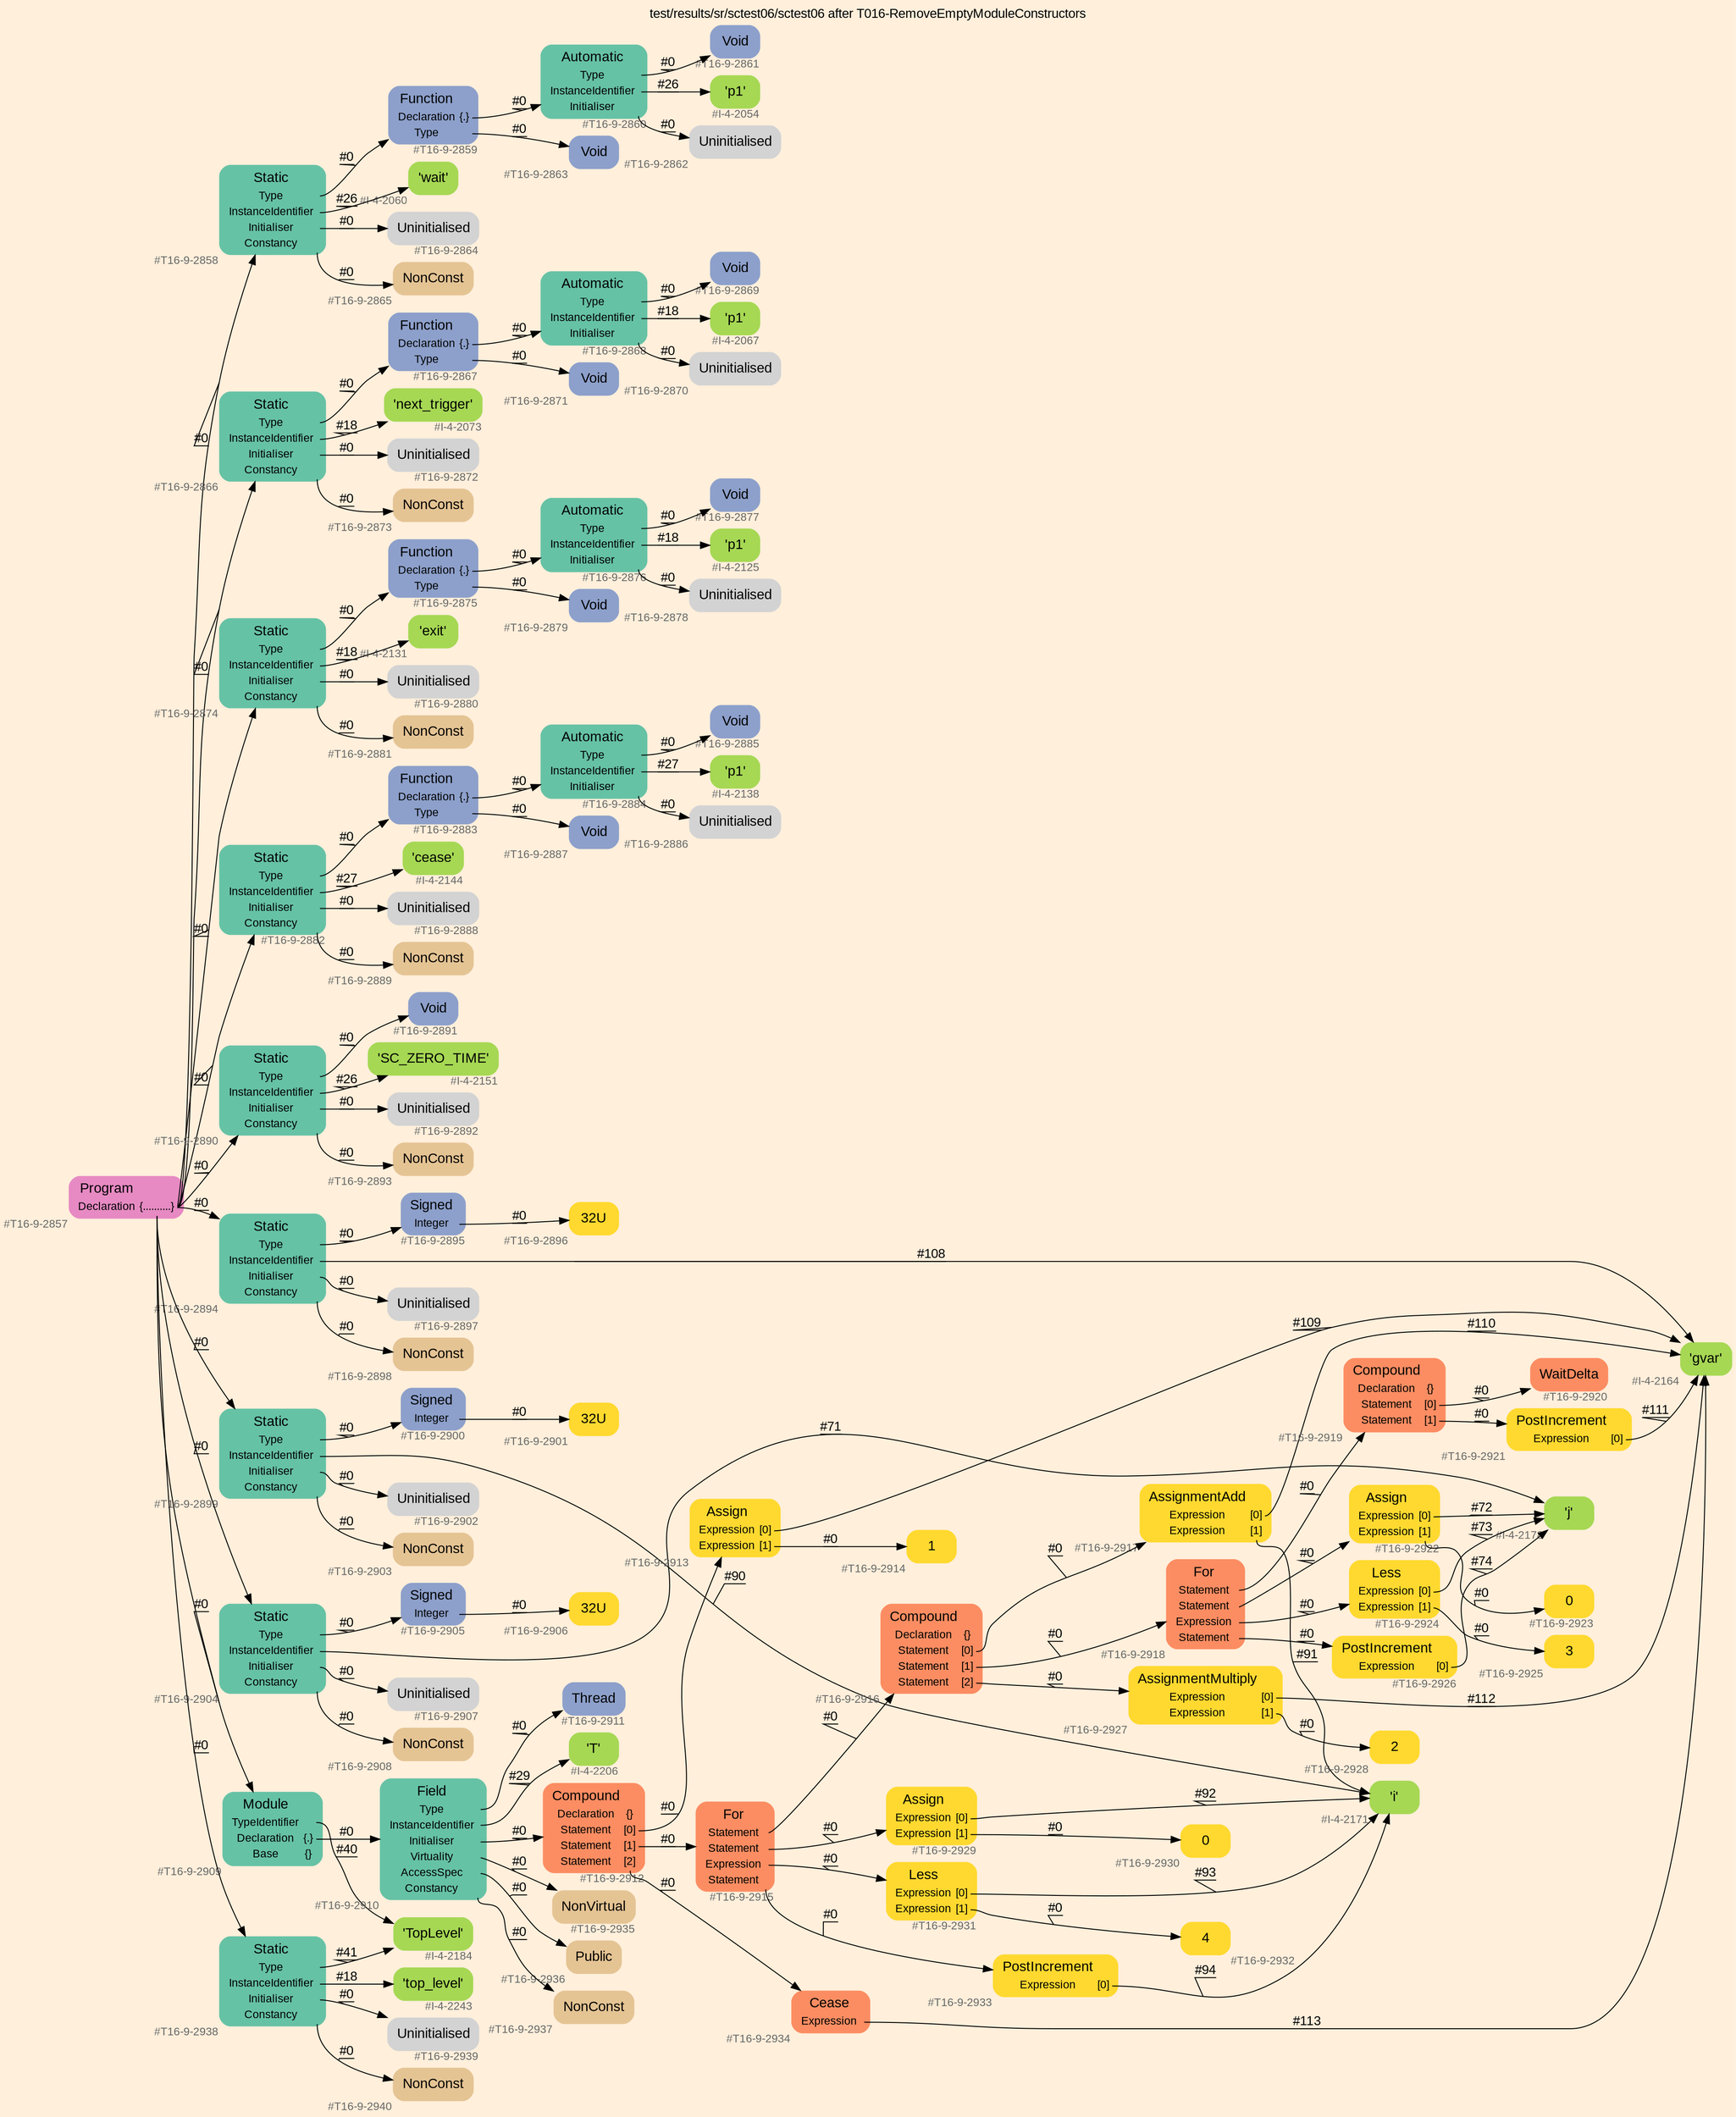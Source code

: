 digraph "test/results/sr/sctest06/sctest06 after T016-RemoveEmptyModuleConstructors" {
label = "test/results/sr/sctest06/sctest06 after T016-RemoveEmptyModuleConstructors"
labelloc = t
graph [
    rankdir = "LR"
    ranksep = 0.3
    bgcolor = antiquewhite1
    color = black
    fontcolor = black
    fontname = "Arial"
];
node [
    fontname = "Arial"
];
edge [
    fontname = "Arial"
];

// -------------------- node figure --------------------
// -------- block #T16-9-2857 ----------
"#T16-9-2857" [
    fillcolor = "/set28/4"
    xlabel = "#T16-9-2857"
    fontsize = "12"
    fontcolor = grey40
    shape = "plaintext"
    label = <<TABLE BORDER="0" CELLBORDER="0" CELLSPACING="0">
     <TR><TD><FONT COLOR="black" POINT-SIZE="15">Program</FONT></TD></TR>
     <TR><TD><FONT COLOR="black" POINT-SIZE="12">Declaration</FONT></TD><TD PORT="port0"><FONT COLOR="black" POINT-SIZE="12">{..........}</FONT></TD></TR>
    </TABLE>>
    style = "rounded,filled"
];

// -------- block #T16-9-2858 ----------
"#T16-9-2858" [
    fillcolor = "/set28/1"
    xlabel = "#T16-9-2858"
    fontsize = "12"
    fontcolor = grey40
    shape = "plaintext"
    label = <<TABLE BORDER="0" CELLBORDER="0" CELLSPACING="0">
     <TR><TD><FONT COLOR="black" POINT-SIZE="15">Static</FONT></TD></TR>
     <TR><TD><FONT COLOR="black" POINT-SIZE="12">Type</FONT></TD><TD PORT="port0"></TD></TR>
     <TR><TD><FONT COLOR="black" POINT-SIZE="12">InstanceIdentifier</FONT></TD><TD PORT="port1"></TD></TR>
     <TR><TD><FONT COLOR="black" POINT-SIZE="12">Initialiser</FONT></TD><TD PORT="port2"></TD></TR>
     <TR><TD><FONT COLOR="black" POINT-SIZE="12">Constancy</FONT></TD><TD PORT="port3"></TD></TR>
    </TABLE>>
    style = "rounded,filled"
];

// -------- block #T16-9-2859 ----------
"#T16-9-2859" [
    fillcolor = "/set28/3"
    xlabel = "#T16-9-2859"
    fontsize = "12"
    fontcolor = grey40
    shape = "plaintext"
    label = <<TABLE BORDER="0" CELLBORDER="0" CELLSPACING="0">
     <TR><TD><FONT COLOR="black" POINT-SIZE="15">Function</FONT></TD></TR>
     <TR><TD><FONT COLOR="black" POINT-SIZE="12">Declaration</FONT></TD><TD PORT="port0"><FONT COLOR="black" POINT-SIZE="12">{.}</FONT></TD></TR>
     <TR><TD><FONT COLOR="black" POINT-SIZE="12">Type</FONT></TD><TD PORT="port1"></TD></TR>
    </TABLE>>
    style = "rounded,filled"
];

// -------- block #T16-9-2860 ----------
"#T16-9-2860" [
    fillcolor = "/set28/1"
    xlabel = "#T16-9-2860"
    fontsize = "12"
    fontcolor = grey40
    shape = "plaintext"
    label = <<TABLE BORDER="0" CELLBORDER="0" CELLSPACING="0">
     <TR><TD><FONT COLOR="black" POINT-SIZE="15">Automatic</FONT></TD></TR>
     <TR><TD><FONT COLOR="black" POINT-SIZE="12">Type</FONT></TD><TD PORT="port0"></TD></TR>
     <TR><TD><FONT COLOR="black" POINT-SIZE="12">InstanceIdentifier</FONT></TD><TD PORT="port1"></TD></TR>
     <TR><TD><FONT COLOR="black" POINT-SIZE="12">Initialiser</FONT></TD><TD PORT="port2"></TD></TR>
    </TABLE>>
    style = "rounded,filled"
];

// -------- block #T16-9-2861 ----------
"#T16-9-2861" [
    fillcolor = "/set28/3"
    xlabel = "#T16-9-2861"
    fontsize = "12"
    fontcolor = grey40
    shape = "plaintext"
    label = <<TABLE BORDER="0" CELLBORDER="0" CELLSPACING="0">
     <TR><TD><FONT COLOR="black" POINT-SIZE="15">Void</FONT></TD></TR>
    </TABLE>>
    style = "rounded,filled"
];

// -------- block #I-4-2054 ----------
"#I-4-2054" [
    fillcolor = "/set28/5"
    xlabel = "#I-4-2054"
    fontsize = "12"
    fontcolor = grey40
    shape = "plaintext"
    label = <<TABLE BORDER="0" CELLBORDER="0" CELLSPACING="0">
     <TR><TD><FONT COLOR="black" POINT-SIZE="15">'p1'</FONT></TD></TR>
    </TABLE>>
    style = "rounded,filled"
];

// -------- block #T16-9-2862 ----------
"#T16-9-2862" [
    xlabel = "#T16-9-2862"
    fontsize = "12"
    fontcolor = grey40
    shape = "plaintext"
    label = <<TABLE BORDER="0" CELLBORDER="0" CELLSPACING="0">
     <TR><TD><FONT COLOR="black" POINT-SIZE="15">Uninitialised</FONT></TD></TR>
    </TABLE>>
    style = "rounded,filled"
];

// -------- block #T16-9-2863 ----------
"#T16-9-2863" [
    fillcolor = "/set28/3"
    xlabel = "#T16-9-2863"
    fontsize = "12"
    fontcolor = grey40
    shape = "plaintext"
    label = <<TABLE BORDER="0" CELLBORDER="0" CELLSPACING="0">
     <TR><TD><FONT COLOR="black" POINT-SIZE="15">Void</FONT></TD></TR>
    </TABLE>>
    style = "rounded,filled"
];

// -------- block #I-4-2060 ----------
"#I-4-2060" [
    fillcolor = "/set28/5"
    xlabel = "#I-4-2060"
    fontsize = "12"
    fontcolor = grey40
    shape = "plaintext"
    label = <<TABLE BORDER="0" CELLBORDER="0" CELLSPACING="0">
     <TR><TD><FONT COLOR="black" POINT-SIZE="15">'wait'</FONT></TD></TR>
    </TABLE>>
    style = "rounded,filled"
];

// -------- block #T16-9-2864 ----------
"#T16-9-2864" [
    xlabel = "#T16-9-2864"
    fontsize = "12"
    fontcolor = grey40
    shape = "plaintext"
    label = <<TABLE BORDER="0" CELLBORDER="0" CELLSPACING="0">
     <TR><TD><FONT COLOR="black" POINT-SIZE="15">Uninitialised</FONT></TD></TR>
    </TABLE>>
    style = "rounded,filled"
];

// -------- block #T16-9-2865 ----------
"#T16-9-2865" [
    fillcolor = "/set28/7"
    xlabel = "#T16-9-2865"
    fontsize = "12"
    fontcolor = grey40
    shape = "plaintext"
    label = <<TABLE BORDER="0" CELLBORDER="0" CELLSPACING="0">
     <TR><TD><FONT COLOR="black" POINT-SIZE="15">NonConst</FONT></TD></TR>
    </TABLE>>
    style = "rounded,filled"
];

// -------- block #T16-9-2866 ----------
"#T16-9-2866" [
    fillcolor = "/set28/1"
    xlabel = "#T16-9-2866"
    fontsize = "12"
    fontcolor = grey40
    shape = "plaintext"
    label = <<TABLE BORDER="0" CELLBORDER="0" CELLSPACING="0">
     <TR><TD><FONT COLOR="black" POINT-SIZE="15">Static</FONT></TD></TR>
     <TR><TD><FONT COLOR="black" POINT-SIZE="12">Type</FONT></TD><TD PORT="port0"></TD></TR>
     <TR><TD><FONT COLOR="black" POINT-SIZE="12">InstanceIdentifier</FONT></TD><TD PORT="port1"></TD></TR>
     <TR><TD><FONT COLOR="black" POINT-SIZE="12">Initialiser</FONT></TD><TD PORT="port2"></TD></TR>
     <TR><TD><FONT COLOR="black" POINT-SIZE="12">Constancy</FONT></TD><TD PORT="port3"></TD></TR>
    </TABLE>>
    style = "rounded,filled"
];

// -------- block #T16-9-2867 ----------
"#T16-9-2867" [
    fillcolor = "/set28/3"
    xlabel = "#T16-9-2867"
    fontsize = "12"
    fontcolor = grey40
    shape = "plaintext"
    label = <<TABLE BORDER="0" CELLBORDER="0" CELLSPACING="0">
     <TR><TD><FONT COLOR="black" POINT-SIZE="15">Function</FONT></TD></TR>
     <TR><TD><FONT COLOR="black" POINT-SIZE="12">Declaration</FONT></TD><TD PORT="port0"><FONT COLOR="black" POINT-SIZE="12">{.}</FONT></TD></TR>
     <TR><TD><FONT COLOR="black" POINT-SIZE="12">Type</FONT></TD><TD PORT="port1"></TD></TR>
    </TABLE>>
    style = "rounded,filled"
];

// -------- block #T16-9-2868 ----------
"#T16-9-2868" [
    fillcolor = "/set28/1"
    xlabel = "#T16-9-2868"
    fontsize = "12"
    fontcolor = grey40
    shape = "plaintext"
    label = <<TABLE BORDER="0" CELLBORDER="0" CELLSPACING="0">
     <TR><TD><FONT COLOR="black" POINT-SIZE="15">Automatic</FONT></TD></TR>
     <TR><TD><FONT COLOR="black" POINT-SIZE="12">Type</FONT></TD><TD PORT="port0"></TD></TR>
     <TR><TD><FONT COLOR="black" POINT-SIZE="12">InstanceIdentifier</FONT></TD><TD PORT="port1"></TD></TR>
     <TR><TD><FONT COLOR="black" POINT-SIZE="12">Initialiser</FONT></TD><TD PORT="port2"></TD></TR>
    </TABLE>>
    style = "rounded,filled"
];

// -------- block #T16-9-2869 ----------
"#T16-9-2869" [
    fillcolor = "/set28/3"
    xlabel = "#T16-9-2869"
    fontsize = "12"
    fontcolor = grey40
    shape = "plaintext"
    label = <<TABLE BORDER="0" CELLBORDER="0" CELLSPACING="0">
     <TR><TD><FONT COLOR="black" POINT-SIZE="15">Void</FONT></TD></TR>
    </TABLE>>
    style = "rounded,filled"
];

// -------- block #I-4-2067 ----------
"#I-4-2067" [
    fillcolor = "/set28/5"
    xlabel = "#I-4-2067"
    fontsize = "12"
    fontcolor = grey40
    shape = "plaintext"
    label = <<TABLE BORDER="0" CELLBORDER="0" CELLSPACING="0">
     <TR><TD><FONT COLOR="black" POINT-SIZE="15">'p1'</FONT></TD></TR>
    </TABLE>>
    style = "rounded,filled"
];

// -------- block #T16-9-2870 ----------
"#T16-9-2870" [
    xlabel = "#T16-9-2870"
    fontsize = "12"
    fontcolor = grey40
    shape = "plaintext"
    label = <<TABLE BORDER="0" CELLBORDER="0" CELLSPACING="0">
     <TR><TD><FONT COLOR="black" POINT-SIZE="15">Uninitialised</FONT></TD></TR>
    </TABLE>>
    style = "rounded,filled"
];

// -------- block #T16-9-2871 ----------
"#T16-9-2871" [
    fillcolor = "/set28/3"
    xlabel = "#T16-9-2871"
    fontsize = "12"
    fontcolor = grey40
    shape = "plaintext"
    label = <<TABLE BORDER="0" CELLBORDER="0" CELLSPACING="0">
     <TR><TD><FONT COLOR="black" POINT-SIZE="15">Void</FONT></TD></TR>
    </TABLE>>
    style = "rounded,filled"
];

// -------- block #I-4-2073 ----------
"#I-4-2073" [
    fillcolor = "/set28/5"
    xlabel = "#I-4-2073"
    fontsize = "12"
    fontcolor = grey40
    shape = "plaintext"
    label = <<TABLE BORDER="0" CELLBORDER="0" CELLSPACING="0">
     <TR><TD><FONT COLOR="black" POINT-SIZE="15">'next_trigger'</FONT></TD></TR>
    </TABLE>>
    style = "rounded,filled"
];

// -------- block #T16-9-2872 ----------
"#T16-9-2872" [
    xlabel = "#T16-9-2872"
    fontsize = "12"
    fontcolor = grey40
    shape = "plaintext"
    label = <<TABLE BORDER="0" CELLBORDER="0" CELLSPACING="0">
     <TR><TD><FONT COLOR="black" POINT-SIZE="15">Uninitialised</FONT></TD></TR>
    </TABLE>>
    style = "rounded,filled"
];

// -------- block #T16-9-2873 ----------
"#T16-9-2873" [
    fillcolor = "/set28/7"
    xlabel = "#T16-9-2873"
    fontsize = "12"
    fontcolor = grey40
    shape = "plaintext"
    label = <<TABLE BORDER="0" CELLBORDER="0" CELLSPACING="0">
     <TR><TD><FONT COLOR="black" POINT-SIZE="15">NonConst</FONT></TD></TR>
    </TABLE>>
    style = "rounded,filled"
];

// -------- block #T16-9-2874 ----------
"#T16-9-2874" [
    fillcolor = "/set28/1"
    xlabel = "#T16-9-2874"
    fontsize = "12"
    fontcolor = grey40
    shape = "plaintext"
    label = <<TABLE BORDER="0" CELLBORDER="0" CELLSPACING="0">
     <TR><TD><FONT COLOR="black" POINT-SIZE="15">Static</FONT></TD></TR>
     <TR><TD><FONT COLOR="black" POINT-SIZE="12">Type</FONT></TD><TD PORT="port0"></TD></TR>
     <TR><TD><FONT COLOR="black" POINT-SIZE="12">InstanceIdentifier</FONT></TD><TD PORT="port1"></TD></TR>
     <TR><TD><FONT COLOR="black" POINT-SIZE="12">Initialiser</FONT></TD><TD PORT="port2"></TD></TR>
     <TR><TD><FONT COLOR="black" POINT-SIZE="12">Constancy</FONT></TD><TD PORT="port3"></TD></TR>
    </TABLE>>
    style = "rounded,filled"
];

// -------- block #T16-9-2875 ----------
"#T16-9-2875" [
    fillcolor = "/set28/3"
    xlabel = "#T16-9-2875"
    fontsize = "12"
    fontcolor = grey40
    shape = "plaintext"
    label = <<TABLE BORDER="0" CELLBORDER="0" CELLSPACING="0">
     <TR><TD><FONT COLOR="black" POINT-SIZE="15">Function</FONT></TD></TR>
     <TR><TD><FONT COLOR="black" POINT-SIZE="12">Declaration</FONT></TD><TD PORT="port0"><FONT COLOR="black" POINT-SIZE="12">{.}</FONT></TD></TR>
     <TR><TD><FONT COLOR="black" POINT-SIZE="12">Type</FONT></TD><TD PORT="port1"></TD></TR>
    </TABLE>>
    style = "rounded,filled"
];

// -------- block #T16-9-2876 ----------
"#T16-9-2876" [
    fillcolor = "/set28/1"
    xlabel = "#T16-9-2876"
    fontsize = "12"
    fontcolor = grey40
    shape = "plaintext"
    label = <<TABLE BORDER="0" CELLBORDER="0" CELLSPACING="0">
     <TR><TD><FONT COLOR="black" POINT-SIZE="15">Automatic</FONT></TD></TR>
     <TR><TD><FONT COLOR="black" POINT-SIZE="12">Type</FONT></TD><TD PORT="port0"></TD></TR>
     <TR><TD><FONT COLOR="black" POINT-SIZE="12">InstanceIdentifier</FONT></TD><TD PORT="port1"></TD></TR>
     <TR><TD><FONT COLOR="black" POINT-SIZE="12">Initialiser</FONT></TD><TD PORT="port2"></TD></TR>
    </TABLE>>
    style = "rounded,filled"
];

// -------- block #T16-9-2877 ----------
"#T16-9-2877" [
    fillcolor = "/set28/3"
    xlabel = "#T16-9-2877"
    fontsize = "12"
    fontcolor = grey40
    shape = "plaintext"
    label = <<TABLE BORDER="0" CELLBORDER="0" CELLSPACING="0">
     <TR><TD><FONT COLOR="black" POINT-SIZE="15">Void</FONT></TD></TR>
    </TABLE>>
    style = "rounded,filled"
];

// -------- block #I-4-2125 ----------
"#I-4-2125" [
    fillcolor = "/set28/5"
    xlabel = "#I-4-2125"
    fontsize = "12"
    fontcolor = grey40
    shape = "plaintext"
    label = <<TABLE BORDER="0" CELLBORDER="0" CELLSPACING="0">
     <TR><TD><FONT COLOR="black" POINT-SIZE="15">'p1'</FONT></TD></TR>
    </TABLE>>
    style = "rounded,filled"
];

// -------- block #T16-9-2878 ----------
"#T16-9-2878" [
    xlabel = "#T16-9-2878"
    fontsize = "12"
    fontcolor = grey40
    shape = "plaintext"
    label = <<TABLE BORDER="0" CELLBORDER="0" CELLSPACING="0">
     <TR><TD><FONT COLOR="black" POINT-SIZE="15">Uninitialised</FONT></TD></TR>
    </TABLE>>
    style = "rounded,filled"
];

// -------- block #T16-9-2879 ----------
"#T16-9-2879" [
    fillcolor = "/set28/3"
    xlabel = "#T16-9-2879"
    fontsize = "12"
    fontcolor = grey40
    shape = "plaintext"
    label = <<TABLE BORDER="0" CELLBORDER="0" CELLSPACING="0">
     <TR><TD><FONT COLOR="black" POINT-SIZE="15">Void</FONT></TD></TR>
    </TABLE>>
    style = "rounded,filled"
];

// -------- block #I-4-2131 ----------
"#I-4-2131" [
    fillcolor = "/set28/5"
    xlabel = "#I-4-2131"
    fontsize = "12"
    fontcolor = grey40
    shape = "plaintext"
    label = <<TABLE BORDER="0" CELLBORDER="0" CELLSPACING="0">
     <TR><TD><FONT COLOR="black" POINT-SIZE="15">'exit'</FONT></TD></TR>
    </TABLE>>
    style = "rounded,filled"
];

// -------- block #T16-9-2880 ----------
"#T16-9-2880" [
    xlabel = "#T16-9-2880"
    fontsize = "12"
    fontcolor = grey40
    shape = "plaintext"
    label = <<TABLE BORDER="0" CELLBORDER="0" CELLSPACING="0">
     <TR><TD><FONT COLOR="black" POINT-SIZE="15">Uninitialised</FONT></TD></TR>
    </TABLE>>
    style = "rounded,filled"
];

// -------- block #T16-9-2881 ----------
"#T16-9-2881" [
    fillcolor = "/set28/7"
    xlabel = "#T16-9-2881"
    fontsize = "12"
    fontcolor = grey40
    shape = "plaintext"
    label = <<TABLE BORDER="0" CELLBORDER="0" CELLSPACING="0">
     <TR><TD><FONT COLOR="black" POINT-SIZE="15">NonConst</FONT></TD></TR>
    </TABLE>>
    style = "rounded,filled"
];

// -------- block #T16-9-2882 ----------
"#T16-9-2882" [
    fillcolor = "/set28/1"
    xlabel = "#T16-9-2882"
    fontsize = "12"
    fontcolor = grey40
    shape = "plaintext"
    label = <<TABLE BORDER="0" CELLBORDER="0" CELLSPACING="0">
     <TR><TD><FONT COLOR="black" POINT-SIZE="15">Static</FONT></TD></TR>
     <TR><TD><FONT COLOR="black" POINT-SIZE="12">Type</FONT></TD><TD PORT="port0"></TD></TR>
     <TR><TD><FONT COLOR="black" POINT-SIZE="12">InstanceIdentifier</FONT></TD><TD PORT="port1"></TD></TR>
     <TR><TD><FONT COLOR="black" POINT-SIZE="12">Initialiser</FONT></TD><TD PORT="port2"></TD></TR>
     <TR><TD><FONT COLOR="black" POINT-SIZE="12">Constancy</FONT></TD><TD PORT="port3"></TD></TR>
    </TABLE>>
    style = "rounded,filled"
];

// -------- block #T16-9-2883 ----------
"#T16-9-2883" [
    fillcolor = "/set28/3"
    xlabel = "#T16-9-2883"
    fontsize = "12"
    fontcolor = grey40
    shape = "plaintext"
    label = <<TABLE BORDER="0" CELLBORDER="0" CELLSPACING="0">
     <TR><TD><FONT COLOR="black" POINT-SIZE="15">Function</FONT></TD></TR>
     <TR><TD><FONT COLOR="black" POINT-SIZE="12">Declaration</FONT></TD><TD PORT="port0"><FONT COLOR="black" POINT-SIZE="12">{.}</FONT></TD></TR>
     <TR><TD><FONT COLOR="black" POINT-SIZE="12">Type</FONT></TD><TD PORT="port1"></TD></TR>
    </TABLE>>
    style = "rounded,filled"
];

// -------- block #T16-9-2884 ----------
"#T16-9-2884" [
    fillcolor = "/set28/1"
    xlabel = "#T16-9-2884"
    fontsize = "12"
    fontcolor = grey40
    shape = "plaintext"
    label = <<TABLE BORDER="0" CELLBORDER="0" CELLSPACING="0">
     <TR><TD><FONT COLOR="black" POINT-SIZE="15">Automatic</FONT></TD></TR>
     <TR><TD><FONT COLOR="black" POINT-SIZE="12">Type</FONT></TD><TD PORT="port0"></TD></TR>
     <TR><TD><FONT COLOR="black" POINT-SIZE="12">InstanceIdentifier</FONT></TD><TD PORT="port1"></TD></TR>
     <TR><TD><FONT COLOR="black" POINT-SIZE="12">Initialiser</FONT></TD><TD PORT="port2"></TD></TR>
    </TABLE>>
    style = "rounded,filled"
];

// -------- block #T16-9-2885 ----------
"#T16-9-2885" [
    fillcolor = "/set28/3"
    xlabel = "#T16-9-2885"
    fontsize = "12"
    fontcolor = grey40
    shape = "plaintext"
    label = <<TABLE BORDER="0" CELLBORDER="0" CELLSPACING="0">
     <TR><TD><FONT COLOR="black" POINT-SIZE="15">Void</FONT></TD></TR>
    </TABLE>>
    style = "rounded,filled"
];

// -------- block #I-4-2138 ----------
"#I-4-2138" [
    fillcolor = "/set28/5"
    xlabel = "#I-4-2138"
    fontsize = "12"
    fontcolor = grey40
    shape = "plaintext"
    label = <<TABLE BORDER="0" CELLBORDER="0" CELLSPACING="0">
     <TR><TD><FONT COLOR="black" POINT-SIZE="15">'p1'</FONT></TD></TR>
    </TABLE>>
    style = "rounded,filled"
];

// -------- block #T16-9-2886 ----------
"#T16-9-2886" [
    xlabel = "#T16-9-2886"
    fontsize = "12"
    fontcolor = grey40
    shape = "plaintext"
    label = <<TABLE BORDER="0" CELLBORDER="0" CELLSPACING="0">
     <TR><TD><FONT COLOR="black" POINT-SIZE="15">Uninitialised</FONT></TD></TR>
    </TABLE>>
    style = "rounded,filled"
];

// -------- block #T16-9-2887 ----------
"#T16-9-2887" [
    fillcolor = "/set28/3"
    xlabel = "#T16-9-2887"
    fontsize = "12"
    fontcolor = grey40
    shape = "plaintext"
    label = <<TABLE BORDER="0" CELLBORDER="0" CELLSPACING="0">
     <TR><TD><FONT COLOR="black" POINT-SIZE="15">Void</FONT></TD></TR>
    </TABLE>>
    style = "rounded,filled"
];

// -------- block #I-4-2144 ----------
"#I-4-2144" [
    fillcolor = "/set28/5"
    xlabel = "#I-4-2144"
    fontsize = "12"
    fontcolor = grey40
    shape = "plaintext"
    label = <<TABLE BORDER="0" CELLBORDER="0" CELLSPACING="0">
     <TR><TD><FONT COLOR="black" POINT-SIZE="15">'cease'</FONT></TD></TR>
    </TABLE>>
    style = "rounded,filled"
];

// -------- block #T16-9-2888 ----------
"#T16-9-2888" [
    xlabel = "#T16-9-2888"
    fontsize = "12"
    fontcolor = grey40
    shape = "plaintext"
    label = <<TABLE BORDER="0" CELLBORDER="0" CELLSPACING="0">
     <TR><TD><FONT COLOR="black" POINT-SIZE="15">Uninitialised</FONT></TD></TR>
    </TABLE>>
    style = "rounded,filled"
];

// -------- block #T16-9-2889 ----------
"#T16-9-2889" [
    fillcolor = "/set28/7"
    xlabel = "#T16-9-2889"
    fontsize = "12"
    fontcolor = grey40
    shape = "plaintext"
    label = <<TABLE BORDER="0" CELLBORDER="0" CELLSPACING="0">
     <TR><TD><FONT COLOR="black" POINT-SIZE="15">NonConst</FONT></TD></TR>
    </TABLE>>
    style = "rounded,filled"
];

// -------- block #T16-9-2890 ----------
"#T16-9-2890" [
    fillcolor = "/set28/1"
    xlabel = "#T16-9-2890"
    fontsize = "12"
    fontcolor = grey40
    shape = "plaintext"
    label = <<TABLE BORDER="0" CELLBORDER="0" CELLSPACING="0">
     <TR><TD><FONT COLOR="black" POINT-SIZE="15">Static</FONT></TD></TR>
     <TR><TD><FONT COLOR="black" POINT-SIZE="12">Type</FONT></TD><TD PORT="port0"></TD></TR>
     <TR><TD><FONT COLOR="black" POINT-SIZE="12">InstanceIdentifier</FONT></TD><TD PORT="port1"></TD></TR>
     <TR><TD><FONT COLOR="black" POINT-SIZE="12">Initialiser</FONT></TD><TD PORT="port2"></TD></TR>
     <TR><TD><FONT COLOR="black" POINT-SIZE="12">Constancy</FONT></TD><TD PORT="port3"></TD></TR>
    </TABLE>>
    style = "rounded,filled"
];

// -------- block #T16-9-2891 ----------
"#T16-9-2891" [
    fillcolor = "/set28/3"
    xlabel = "#T16-9-2891"
    fontsize = "12"
    fontcolor = grey40
    shape = "plaintext"
    label = <<TABLE BORDER="0" CELLBORDER="0" CELLSPACING="0">
     <TR><TD><FONT COLOR="black" POINT-SIZE="15">Void</FONT></TD></TR>
    </TABLE>>
    style = "rounded,filled"
];

// -------- block #I-4-2151 ----------
"#I-4-2151" [
    fillcolor = "/set28/5"
    xlabel = "#I-4-2151"
    fontsize = "12"
    fontcolor = grey40
    shape = "plaintext"
    label = <<TABLE BORDER="0" CELLBORDER="0" CELLSPACING="0">
     <TR><TD><FONT COLOR="black" POINT-SIZE="15">'SC_ZERO_TIME'</FONT></TD></TR>
    </TABLE>>
    style = "rounded,filled"
];

// -------- block #T16-9-2892 ----------
"#T16-9-2892" [
    xlabel = "#T16-9-2892"
    fontsize = "12"
    fontcolor = grey40
    shape = "plaintext"
    label = <<TABLE BORDER="0" CELLBORDER="0" CELLSPACING="0">
     <TR><TD><FONT COLOR="black" POINT-SIZE="15">Uninitialised</FONT></TD></TR>
    </TABLE>>
    style = "rounded,filled"
];

// -------- block #T16-9-2893 ----------
"#T16-9-2893" [
    fillcolor = "/set28/7"
    xlabel = "#T16-9-2893"
    fontsize = "12"
    fontcolor = grey40
    shape = "plaintext"
    label = <<TABLE BORDER="0" CELLBORDER="0" CELLSPACING="0">
     <TR><TD><FONT COLOR="black" POINT-SIZE="15">NonConst</FONT></TD></TR>
    </TABLE>>
    style = "rounded,filled"
];

// -------- block #T16-9-2894 ----------
"#T16-9-2894" [
    fillcolor = "/set28/1"
    xlabel = "#T16-9-2894"
    fontsize = "12"
    fontcolor = grey40
    shape = "plaintext"
    label = <<TABLE BORDER="0" CELLBORDER="0" CELLSPACING="0">
     <TR><TD><FONT COLOR="black" POINT-SIZE="15">Static</FONT></TD></TR>
     <TR><TD><FONT COLOR="black" POINT-SIZE="12">Type</FONT></TD><TD PORT="port0"></TD></TR>
     <TR><TD><FONT COLOR="black" POINT-SIZE="12">InstanceIdentifier</FONT></TD><TD PORT="port1"></TD></TR>
     <TR><TD><FONT COLOR="black" POINT-SIZE="12">Initialiser</FONT></TD><TD PORT="port2"></TD></TR>
     <TR><TD><FONT COLOR="black" POINT-SIZE="12">Constancy</FONT></TD><TD PORT="port3"></TD></TR>
    </TABLE>>
    style = "rounded,filled"
];

// -------- block #T16-9-2895 ----------
"#T16-9-2895" [
    fillcolor = "/set28/3"
    xlabel = "#T16-9-2895"
    fontsize = "12"
    fontcolor = grey40
    shape = "plaintext"
    label = <<TABLE BORDER="0" CELLBORDER="0" CELLSPACING="0">
     <TR><TD><FONT COLOR="black" POINT-SIZE="15">Signed</FONT></TD></TR>
     <TR><TD><FONT COLOR="black" POINT-SIZE="12">Integer</FONT></TD><TD PORT="port0"></TD></TR>
    </TABLE>>
    style = "rounded,filled"
];

// -------- block #T16-9-2896 ----------
"#T16-9-2896" [
    fillcolor = "/set28/6"
    xlabel = "#T16-9-2896"
    fontsize = "12"
    fontcolor = grey40
    shape = "plaintext"
    label = <<TABLE BORDER="0" CELLBORDER="0" CELLSPACING="0">
     <TR><TD><FONT COLOR="black" POINT-SIZE="15">32U</FONT></TD></TR>
    </TABLE>>
    style = "rounded,filled"
];

// -------- block #I-4-2164 ----------
"#I-4-2164" [
    fillcolor = "/set28/5"
    xlabel = "#I-4-2164"
    fontsize = "12"
    fontcolor = grey40
    shape = "plaintext"
    label = <<TABLE BORDER="0" CELLBORDER="0" CELLSPACING="0">
     <TR><TD><FONT COLOR="black" POINT-SIZE="15">'gvar'</FONT></TD></TR>
    </TABLE>>
    style = "rounded,filled"
];

// -------- block #T16-9-2897 ----------
"#T16-9-2897" [
    xlabel = "#T16-9-2897"
    fontsize = "12"
    fontcolor = grey40
    shape = "plaintext"
    label = <<TABLE BORDER="0" CELLBORDER="0" CELLSPACING="0">
     <TR><TD><FONT COLOR="black" POINT-SIZE="15">Uninitialised</FONT></TD></TR>
    </TABLE>>
    style = "rounded,filled"
];

// -------- block #T16-9-2898 ----------
"#T16-9-2898" [
    fillcolor = "/set28/7"
    xlabel = "#T16-9-2898"
    fontsize = "12"
    fontcolor = grey40
    shape = "plaintext"
    label = <<TABLE BORDER="0" CELLBORDER="0" CELLSPACING="0">
     <TR><TD><FONT COLOR="black" POINT-SIZE="15">NonConst</FONT></TD></TR>
    </TABLE>>
    style = "rounded,filled"
];

// -------- block #T16-9-2899 ----------
"#T16-9-2899" [
    fillcolor = "/set28/1"
    xlabel = "#T16-9-2899"
    fontsize = "12"
    fontcolor = grey40
    shape = "plaintext"
    label = <<TABLE BORDER="0" CELLBORDER="0" CELLSPACING="0">
     <TR><TD><FONT COLOR="black" POINT-SIZE="15">Static</FONT></TD></TR>
     <TR><TD><FONT COLOR="black" POINT-SIZE="12">Type</FONT></TD><TD PORT="port0"></TD></TR>
     <TR><TD><FONT COLOR="black" POINT-SIZE="12">InstanceIdentifier</FONT></TD><TD PORT="port1"></TD></TR>
     <TR><TD><FONT COLOR="black" POINT-SIZE="12">Initialiser</FONT></TD><TD PORT="port2"></TD></TR>
     <TR><TD><FONT COLOR="black" POINT-SIZE="12">Constancy</FONT></TD><TD PORT="port3"></TD></TR>
    </TABLE>>
    style = "rounded,filled"
];

// -------- block #T16-9-2900 ----------
"#T16-9-2900" [
    fillcolor = "/set28/3"
    xlabel = "#T16-9-2900"
    fontsize = "12"
    fontcolor = grey40
    shape = "plaintext"
    label = <<TABLE BORDER="0" CELLBORDER="0" CELLSPACING="0">
     <TR><TD><FONT COLOR="black" POINT-SIZE="15">Signed</FONT></TD></TR>
     <TR><TD><FONT COLOR="black" POINT-SIZE="12">Integer</FONT></TD><TD PORT="port0"></TD></TR>
    </TABLE>>
    style = "rounded,filled"
];

// -------- block #T16-9-2901 ----------
"#T16-9-2901" [
    fillcolor = "/set28/6"
    xlabel = "#T16-9-2901"
    fontsize = "12"
    fontcolor = grey40
    shape = "plaintext"
    label = <<TABLE BORDER="0" CELLBORDER="0" CELLSPACING="0">
     <TR><TD><FONT COLOR="black" POINT-SIZE="15">32U</FONT></TD></TR>
    </TABLE>>
    style = "rounded,filled"
];

// -------- block #I-4-2171 ----------
"#I-4-2171" [
    fillcolor = "/set28/5"
    xlabel = "#I-4-2171"
    fontsize = "12"
    fontcolor = grey40
    shape = "plaintext"
    label = <<TABLE BORDER="0" CELLBORDER="0" CELLSPACING="0">
     <TR><TD><FONT COLOR="black" POINT-SIZE="15">'i'</FONT></TD></TR>
    </TABLE>>
    style = "rounded,filled"
];

// -------- block #T16-9-2902 ----------
"#T16-9-2902" [
    xlabel = "#T16-9-2902"
    fontsize = "12"
    fontcolor = grey40
    shape = "plaintext"
    label = <<TABLE BORDER="0" CELLBORDER="0" CELLSPACING="0">
     <TR><TD><FONT COLOR="black" POINT-SIZE="15">Uninitialised</FONT></TD></TR>
    </TABLE>>
    style = "rounded,filled"
];

// -------- block #T16-9-2903 ----------
"#T16-9-2903" [
    fillcolor = "/set28/7"
    xlabel = "#T16-9-2903"
    fontsize = "12"
    fontcolor = grey40
    shape = "plaintext"
    label = <<TABLE BORDER="0" CELLBORDER="0" CELLSPACING="0">
     <TR><TD><FONT COLOR="black" POINT-SIZE="15">NonConst</FONT></TD></TR>
    </TABLE>>
    style = "rounded,filled"
];

// -------- block #T16-9-2904 ----------
"#T16-9-2904" [
    fillcolor = "/set28/1"
    xlabel = "#T16-9-2904"
    fontsize = "12"
    fontcolor = grey40
    shape = "plaintext"
    label = <<TABLE BORDER="0" CELLBORDER="0" CELLSPACING="0">
     <TR><TD><FONT COLOR="black" POINT-SIZE="15">Static</FONT></TD></TR>
     <TR><TD><FONT COLOR="black" POINT-SIZE="12">Type</FONT></TD><TD PORT="port0"></TD></TR>
     <TR><TD><FONT COLOR="black" POINT-SIZE="12">InstanceIdentifier</FONT></TD><TD PORT="port1"></TD></TR>
     <TR><TD><FONT COLOR="black" POINT-SIZE="12">Initialiser</FONT></TD><TD PORT="port2"></TD></TR>
     <TR><TD><FONT COLOR="black" POINT-SIZE="12">Constancy</FONT></TD><TD PORT="port3"></TD></TR>
    </TABLE>>
    style = "rounded,filled"
];

// -------- block #T16-9-2905 ----------
"#T16-9-2905" [
    fillcolor = "/set28/3"
    xlabel = "#T16-9-2905"
    fontsize = "12"
    fontcolor = grey40
    shape = "plaintext"
    label = <<TABLE BORDER="0" CELLBORDER="0" CELLSPACING="0">
     <TR><TD><FONT COLOR="black" POINT-SIZE="15">Signed</FONT></TD></TR>
     <TR><TD><FONT COLOR="black" POINT-SIZE="12">Integer</FONT></TD><TD PORT="port0"></TD></TR>
    </TABLE>>
    style = "rounded,filled"
];

// -------- block #T16-9-2906 ----------
"#T16-9-2906" [
    fillcolor = "/set28/6"
    xlabel = "#T16-9-2906"
    fontsize = "12"
    fontcolor = grey40
    shape = "plaintext"
    label = <<TABLE BORDER="0" CELLBORDER="0" CELLSPACING="0">
     <TR><TD><FONT COLOR="black" POINT-SIZE="15">32U</FONT></TD></TR>
    </TABLE>>
    style = "rounded,filled"
];

// -------- block #I-4-2178 ----------
"#I-4-2178" [
    fillcolor = "/set28/5"
    xlabel = "#I-4-2178"
    fontsize = "12"
    fontcolor = grey40
    shape = "plaintext"
    label = <<TABLE BORDER="0" CELLBORDER="0" CELLSPACING="0">
     <TR><TD><FONT COLOR="black" POINT-SIZE="15">'j'</FONT></TD></TR>
    </TABLE>>
    style = "rounded,filled"
];

// -------- block #T16-9-2907 ----------
"#T16-9-2907" [
    xlabel = "#T16-9-2907"
    fontsize = "12"
    fontcolor = grey40
    shape = "plaintext"
    label = <<TABLE BORDER="0" CELLBORDER="0" CELLSPACING="0">
     <TR><TD><FONT COLOR="black" POINT-SIZE="15">Uninitialised</FONT></TD></TR>
    </TABLE>>
    style = "rounded,filled"
];

// -------- block #T16-9-2908 ----------
"#T16-9-2908" [
    fillcolor = "/set28/7"
    xlabel = "#T16-9-2908"
    fontsize = "12"
    fontcolor = grey40
    shape = "plaintext"
    label = <<TABLE BORDER="0" CELLBORDER="0" CELLSPACING="0">
     <TR><TD><FONT COLOR="black" POINT-SIZE="15">NonConst</FONT></TD></TR>
    </TABLE>>
    style = "rounded,filled"
];

// -------- block #T16-9-2909 ----------
"#T16-9-2909" [
    fillcolor = "/set28/1"
    xlabel = "#T16-9-2909"
    fontsize = "12"
    fontcolor = grey40
    shape = "plaintext"
    label = <<TABLE BORDER="0" CELLBORDER="0" CELLSPACING="0">
     <TR><TD><FONT COLOR="black" POINT-SIZE="15">Module</FONT></TD></TR>
     <TR><TD><FONT COLOR="black" POINT-SIZE="12">TypeIdentifier</FONT></TD><TD PORT="port0"></TD></TR>
     <TR><TD><FONT COLOR="black" POINT-SIZE="12">Declaration</FONT></TD><TD PORT="port1"><FONT COLOR="black" POINT-SIZE="12">{.}</FONT></TD></TR>
     <TR><TD><FONT COLOR="black" POINT-SIZE="12">Base</FONT></TD><TD PORT="port2"><FONT COLOR="black" POINT-SIZE="12">{}</FONT></TD></TR>
    </TABLE>>
    style = "rounded,filled"
];

// -------- block #I-4-2184 ----------
"#I-4-2184" [
    fillcolor = "/set28/5"
    xlabel = "#I-4-2184"
    fontsize = "12"
    fontcolor = grey40
    shape = "plaintext"
    label = <<TABLE BORDER="0" CELLBORDER="0" CELLSPACING="0">
     <TR><TD><FONT COLOR="black" POINT-SIZE="15">'TopLevel'</FONT></TD></TR>
    </TABLE>>
    style = "rounded,filled"
];

// -------- block #T16-9-2910 ----------
"#T16-9-2910" [
    fillcolor = "/set28/1"
    xlabel = "#T16-9-2910"
    fontsize = "12"
    fontcolor = grey40
    shape = "plaintext"
    label = <<TABLE BORDER="0" CELLBORDER="0" CELLSPACING="0">
     <TR><TD><FONT COLOR="black" POINT-SIZE="15">Field</FONT></TD></TR>
     <TR><TD><FONT COLOR="black" POINT-SIZE="12">Type</FONT></TD><TD PORT="port0"></TD></TR>
     <TR><TD><FONT COLOR="black" POINT-SIZE="12">InstanceIdentifier</FONT></TD><TD PORT="port1"></TD></TR>
     <TR><TD><FONT COLOR="black" POINT-SIZE="12">Initialiser</FONT></TD><TD PORT="port2"></TD></TR>
     <TR><TD><FONT COLOR="black" POINT-SIZE="12">Virtuality</FONT></TD><TD PORT="port3"></TD></TR>
     <TR><TD><FONT COLOR="black" POINT-SIZE="12">AccessSpec</FONT></TD><TD PORT="port4"></TD></TR>
     <TR><TD><FONT COLOR="black" POINT-SIZE="12">Constancy</FONT></TD><TD PORT="port5"></TD></TR>
    </TABLE>>
    style = "rounded,filled"
];

// -------- block #T16-9-2911 ----------
"#T16-9-2911" [
    fillcolor = "/set28/3"
    xlabel = "#T16-9-2911"
    fontsize = "12"
    fontcolor = grey40
    shape = "plaintext"
    label = <<TABLE BORDER="0" CELLBORDER="0" CELLSPACING="0">
     <TR><TD><FONT COLOR="black" POINT-SIZE="15">Thread</FONT></TD></TR>
    </TABLE>>
    style = "rounded,filled"
];

// -------- block #I-4-2206 ----------
"#I-4-2206" [
    fillcolor = "/set28/5"
    xlabel = "#I-4-2206"
    fontsize = "12"
    fontcolor = grey40
    shape = "plaintext"
    label = <<TABLE BORDER="0" CELLBORDER="0" CELLSPACING="0">
     <TR><TD><FONT COLOR="black" POINT-SIZE="15">'T'</FONT></TD></TR>
    </TABLE>>
    style = "rounded,filled"
];

// -------- block #T16-9-2912 ----------
"#T16-9-2912" [
    fillcolor = "/set28/2"
    xlabel = "#T16-9-2912"
    fontsize = "12"
    fontcolor = grey40
    shape = "plaintext"
    label = <<TABLE BORDER="0" CELLBORDER="0" CELLSPACING="0">
     <TR><TD><FONT COLOR="black" POINT-SIZE="15">Compound</FONT></TD></TR>
     <TR><TD><FONT COLOR="black" POINT-SIZE="12">Declaration</FONT></TD><TD PORT="port0"><FONT COLOR="black" POINT-SIZE="12">{}</FONT></TD></TR>
     <TR><TD><FONT COLOR="black" POINT-SIZE="12">Statement</FONT></TD><TD PORT="port1"><FONT COLOR="black" POINT-SIZE="12">[0]</FONT></TD></TR>
     <TR><TD><FONT COLOR="black" POINT-SIZE="12">Statement</FONT></TD><TD PORT="port2"><FONT COLOR="black" POINT-SIZE="12">[1]</FONT></TD></TR>
     <TR><TD><FONT COLOR="black" POINT-SIZE="12">Statement</FONT></TD><TD PORT="port3"><FONT COLOR="black" POINT-SIZE="12">[2]</FONT></TD></TR>
    </TABLE>>
    style = "rounded,filled"
];

// -------- block #T16-9-2913 ----------
"#T16-9-2913" [
    fillcolor = "/set28/6"
    xlabel = "#T16-9-2913"
    fontsize = "12"
    fontcolor = grey40
    shape = "plaintext"
    label = <<TABLE BORDER="0" CELLBORDER="0" CELLSPACING="0">
     <TR><TD><FONT COLOR="black" POINT-SIZE="15">Assign</FONT></TD></TR>
     <TR><TD><FONT COLOR="black" POINT-SIZE="12">Expression</FONT></TD><TD PORT="port0"><FONT COLOR="black" POINT-SIZE="12">[0]</FONT></TD></TR>
     <TR><TD><FONT COLOR="black" POINT-SIZE="12">Expression</FONT></TD><TD PORT="port1"><FONT COLOR="black" POINT-SIZE="12">[1]</FONT></TD></TR>
    </TABLE>>
    style = "rounded,filled"
];

// -------- block #T16-9-2914 ----------
"#T16-9-2914" [
    fillcolor = "/set28/6"
    xlabel = "#T16-9-2914"
    fontsize = "12"
    fontcolor = grey40
    shape = "plaintext"
    label = <<TABLE BORDER="0" CELLBORDER="0" CELLSPACING="0">
     <TR><TD><FONT COLOR="black" POINT-SIZE="15">1</FONT></TD></TR>
    </TABLE>>
    style = "rounded,filled"
];

// -------- block #T16-9-2915 ----------
"#T16-9-2915" [
    fillcolor = "/set28/2"
    xlabel = "#T16-9-2915"
    fontsize = "12"
    fontcolor = grey40
    shape = "plaintext"
    label = <<TABLE BORDER="0" CELLBORDER="0" CELLSPACING="0">
     <TR><TD><FONT COLOR="black" POINT-SIZE="15">For</FONT></TD></TR>
     <TR><TD><FONT COLOR="black" POINT-SIZE="12">Statement</FONT></TD><TD PORT="port0"></TD></TR>
     <TR><TD><FONT COLOR="black" POINT-SIZE="12">Statement</FONT></TD><TD PORT="port1"></TD></TR>
     <TR><TD><FONT COLOR="black" POINT-SIZE="12">Expression</FONT></TD><TD PORT="port2"></TD></TR>
     <TR><TD><FONT COLOR="black" POINT-SIZE="12">Statement</FONT></TD><TD PORT="port3"></TD></TR>
    </TABLE>>
    style = "rounded,filled"
];

// -------- block #T16-9-2916 ----------
"#T16-9-2916" [
    fillcolor = "/set28/2"
    xlabel = "#T16-9-2916"
    fontsize = "12"
    fontcolor = grey40
    shape = "plaintext"
    label = <<TABLE BORDER="0" CELLBORDER="0" CELLSPACING="0">
     <TR><TD><FONT COLOR="black" POINT-SIZE="15">Compound</FONT></TD></TR>
     <TR><TD><FONT COLOR="black" POINT-SIZE="12">Declaration</FONT></TD><TD PORT="port0"><FONT COLOR="black" POINT-SIZE="12">{}</FONT></TD></TR>
     <TR><TD><FONT COLOR="black" POINT-SIZE="12">Statement</FONT></TD><TD PORT="port1"><FONT COLOR="black" POINT-SIZE="12">[0]</FONT></TD></TR>
     <TR><TD><FONT COLOR="black" POINT-SIZE="12">Statement</FONT></TD><TD PORT="port2"><FONT COLOR="black" POINT-SIZE="12">[1]</FONT></TD></TR>
     <TR><TD><FONT COLOR="black" POINT-SIZE="12">Statement</FONT></TD><TD PORT="port3"><FONT COLOR="black" POINT-SIZE="12">[2]</FONT></TD></TR>
    </TABLE>>
    style = "rounded,filled"
];

// -------- block #T16-9-2917 ----------
"#T16-9-2917" [
    fillcolor = "/set28/6"
    xlabel = "#T16-9-2917"
    fontsize = "12"
    fontcolor = grey40
    shape = "plaintext"
    label = <<TABLE BORDER="0" CELLBORDER="0" CELLSPACING="0">
     <TR><TD><FONT COLOR="black" POINT-SIZE="15">AssignmentAdd</FONT></TD></TR>
     <TR><TD><FONT COLOR="black" POINT-SIZE="12">Expression</FONT></TD><TD PORT="port0"><FONT COLOR="black" POINT-SIZE="12">[0]</FONT></TD></TR>
     <TR><TD><FONT COLOR="black" POINT-SIZE="12">Expression</FONT></TD><TD PORT="port1"><FONT COLOR="black" POINT-SIZE="12">[1]</FONT></TD></TR>
    </TABLE>>
    style = "rounded,filled"
];

// -------- block #T16-9-2918 ----------
"#T16-9-2918" [
    fillcolor = "/set28/2"
    xlabel = "#T16-9-2918"
    fontsize = "12"
    fontcolor = grey40
    shape = "plaintext"
    label = <<TABLE BORDER="0" CELLBORDER="0" CELLSPACING="0">
     <TR><TD><FONT COLOR="black" POINT-SIZE="15">For</FONT></TD></TR>
     <TR><TD><FONT COLOR="black" POINT-SIZE="12">Statement</FONT></TD><TD PORT="port0"></TD></TR>
     <TR><TD><FONT COLOR="black" POINT-SIZE="12">Statement</FONT></TD><TD PORT="port1"></TD></TR>
     <TR><TD><FONT COLOR="black" POINT-SIZE="12">Expression</FONT></TD><TD PORT="port2"></TD></TR>
     <TR><TD><FONT COLOR="black" POINT-SIZE="12">Statement</FONT></TD><TD PORT="port3"></TD></TR>
    </TABLE>>
    style = "rounded,filled"
];

// -------- block #T16-9-2919 ----------
"#T16-9-2919" [
    fillcolor = "/set28/2"
    xlabel = "#T16-9-2919"
    fontsize = "12"
    fontcolor = grey40
    shape = "plaintext"
    label = <<TABLE BORDER="0" CELLBORDER="0" CELLSPACING="0">
     <TR><TD><FONT COLOR="black" POINT-SIZE="15">Compound</FONT></TD></TR>
     <TR><TD><FONT COLOR="black" POINT-SIZE="12">Declaration</FONT></TD><TD PORT="port0"><FONT COLOR="black" POINT-SIZE="12">{}</FONT></TD></TR>
     <TR><TD><FONT COLOR="black" POINT-SIZE="12">Statement</FONT></TD><TD PORT="port1"><FONT COLOR="black" POINT-SIZE="12">[0]</FONT></TD></TR>
     <TR><TD><FONT COLOR="black" POINT-SIZE="12">Statement</FONT></TD><TD PORT="port2"><FONT COLOR="black" POINT-SIZE="12">[1]</FONT></TD></TR>
    </TABLE>>
    style = "rounded,filled"
];

// -------- block #T16-9-2920 ----------
"#T16-9-2920" [
    fillcolor = "/set28/2"
    xlabel = "#T16-9-2920"
    fontsize = "12"
    fontcolor = grey40
    shape = "plaintext"
    label = <<TABLE BORDER="0" CELLBORDER="0" CELLSPACING="0">
     <TR><TD><FONT COLOR="black" POINT-SIZE="15">WaitDelta</FONT></TD></TR>
    </TABLE>>
    style = "rounded,filled"
];

// -------- block #T16-9-2921 ----------
"#T16-9-2921" [
    fillcolor = "/set28/6"
    xlabel = "#T16-9-2921"
    fontsize = "12"
    fontcolor = grey40
    shape = "plaintext"
    label = <<TABLE BORDER="0" CELLBORDER="0" CELLSPACING="0">
     <TR><TD><FONT COLOR="black" POINT-SIZE="15">PostIncrement</FONT></TD></TR>
     <TR><TD><FONT COLOR="black" POINT-SIZE="12">Expression</FONT></TD><TD PORT="port0"><FONT COLOR="black" POINT-SIZE="12">[0]</FONT></TD></TR>
    </TABLE>>
    style = "rounded,filled"
];

// -------- block #T16-9-2922 ----------
"#T16-9-2922" [
    fillcolor = "/set28/6"
    xlabel = "#T16-9-2922"
    fontsize = "12"
    fontcolor = grey40
    shape = "plaintext"
    label = <<TABLE BORDER="0" CELLBORDER="0" CELLSPACING="0">
     <TR><TD><FONT COLOR="black" POINT-SIZE="15">Assign</FONT></TD></TR>
     <TR><TD><FONT COLOR="black" POINT-SIZE="12">Expression</FONT></TD><TD PORT="port0"><FONT COLOR="black" POINT-SIZE="12">[0]</FONT></TD></TR>
     <TR><TD><FONT COLOR="black" POINT-SIZE="12">Expression</FONT></TD><TD PORT="port1"><FONT COLOR="black" POINT-SIZE="12">[1]</FONT></TD></TR>
    </TABLE>>
    style = "rounded,filled"
];

// -------- block #T16-9-2923 ----------
"#T16-9-2923" [
    fillcolor = "/set28/6"
    xlabel = "#T16-9-2923"
    fontsize = "12"
    fontcolor = grey40
    shape = "plaintext"
    label = <<TABLE BORDER="0" CELLBORDER="0" CELLSPACING="0">
     <TR><TD><FONT COLOR="black" POINT-SIZE="15">0</FONT></TD></TR>
    </TABLE>>
    style = "rounded,filled"
];

// -------- block #T16-9-2924 ----------
"#T16-9-2924" [
    fillcolor = "/set28/6"
    xlabel = "#T16-9-2924"
    fontsize = "12"
    fontcolor = grey40
    shape = "plaintext"
    label = <<TABLE BORDER="0" CELLBORDER="0" CELLSPACING="0">
     <TR><TD><FONT COLOR="black" POINT-SIZE="15">Less</FONT></TD></TR>
     <TR><TD><FONT COLOR="black" POINT-SIZE="12">Expression</FONT></TD><TD PORT="port0"><FONT COLOR="black" POINT-SIZE="12">[0]</FONT></TD></TR>
     <TR><TD><FONT COLOR="black" POINT-SIZE="12">Expression</FONT></TD><TD PORT="port1"><FONT COLOR="black" POINT-SIZE="12">[1]</FONT></TD></TR>
    </TABLE>>
    style = "rounded,filled"
];

// -------- block #T16-9-2925 ----------
"#T16-9-2925" [
    fillcolor = "/set28/6"
    xlabel = "#T16-9-2925"
    fontsize = "12"
    fontcolor = grey40
    shape = "plaintext"
    label = <<TABLE BORDER="0" CELLBORDER="0" CELLSPACING="0">
     <TR><TD><FONT COLOR="black" POINT-SIZE="15">3</FONT></TD></TR>
    </TABLE>>
    style = "rounded,filled"
];

// -------- block #T16-9-2926 ----------
"#T16-9-2926" [
    fillcolor = "/set28/6"
    xlabel = "#T16-9-2926"
    fontsize = "12"
    fontcolor = grey40
    shape = "plaintext"
    label = <<TABLE BORDER="0" CELLBORDER="0" CELLSPACING="0">
     <TR><TD><FONT COLOR="black" POINT-SIZE="15">PostIncrement</FONT></TD></TR>
     <TR><TD><FONT COLOR="black" POINT-SIZE="12">Expression</FONT></TD><TD PORT="port0"><FONT COLOR="black" POINT-SIZE="12">[0]</FONT></TD></TR>
    </TABLE>>
    style = "rounded,filled"
];

// -------- block #T16-9-2927 ----------
"#T16-9-2927" [
    fillcolor = "/set28/6"
    xlabel = "#T16-9-2927"
    fontsize = "12"
    fontcolor = grey40
    shape = "plaintext"
    label = <<TABLE BORDER="0" CELLBORDER="0" CELLSPACING="0">
     <TR><TD><FONT COLOR="black" POINT-SIZE="15">AssignmentMultiply</FONT></TD></TR>
     <TR><TD><FONT COLOR="black" POINT-SIZE="12">Expression</FONT></TD><TD PORT="port0"><FONT COLOR="black" POINT-SIZE="12">[0]</FONT></TD></TR>
     <TR><TD><FONT COLOR="black" POINT-SIZE="12">Expression</FONT></TD><TD PORT="port1"><FONT COLOR="black" POINT-SIZE="12">[1]</FONT></TD></TR>
    </TABLE>>
    style = "rounded,filled"
];

// -------- block #T16-9-2928 ----------
"#T16-9-2928" [
    fillcolor = "/set28/6"
    xlabel = "#T16-9-2928"
    fontsize = "12"
    fontcolor = grey40
    shape = "plaintext"
    label = <<TABLE BORDER="0" CELLBORDER="0" CELLSPACING="0">
     <TR><TD><FONT COLOR="black" POINT-SIZE="15">2</FONT></TD></TR>
    </TABLE>>
    style = "rounded,filled"
];

// -------- block #T16-9-2929 ----------
"#T16-9-2929" [
    fillcolor = "/set28/6"
    xlabel = "#T16-9-2929"
    fontsize = "12"
    fontcolor = grey40
    shape = "plaintext"
    label = <<TABLE BORDER="0" CELLBORDER="0" CELLSPACING="0">
     <TR><TD><FONT COLOR="black" POINT-SIZE="15">Assign</FONT></TD></TR>
     <TR><TD><FONT COLOR="black" POINT-SIZE="12">Expression</FONT></TD><TD PORT="port0"><FONT COLOR="black" POINT-SIZE="12">[0]</FONT></TD></TR>
     <TR><TD><FONT COLOR="black" POINT-SIZE="12">Expression</FONT></TD><TD PORT="port1"><FONT COLOR="black" POINT-SIZE="12">[1]</FONT></TD></TR>
    </TABLE>>
    style = "rounded,filled"
];

// -------- block #T16-9-2930 ----------
"#T16-9-2930" [
    fillcolor = "/set28/6"
    xlabel = "#T16-9-2930"
    fontsize = "12"
    fontcolor = grey40
    shape = "plaintext"
    label = <<TABLE BORDER="0" CELLBORDER="0" CELLSPACING="0">
     <TR><TD><FONT COLOR="black" POINT-SIZE="15">0</FONT></TD></TR>
    </TABLE>>
    style = "rounded,filled"
];

// -------- block #T16-9-2931 ----------
"#T16-9-2931" [
    fillcolor = "/set28/6"
    xlabel = "#T16-9-2931"
    fontsize = "12"
    fontcolor = grey40
    shape = "plaintext"
    label = <<TABLE BORDER="0" CELLBORDER="0" CELLSPACING="0">
     <TR><TD><FONT COLOR="black" POINT-SIZE="15">Less</FONT></TD></TR>
     <TR><TD><FONT COLOR="black" POINT-SIZE="12">Expression</FONT></TD><TD PORT="port0"><FONT COLOR="black" POINT-SIZE="12">[0]</FONT></TD></TR>
     <TR><TD><FONT COLOR="black" POINT-SIZE="12">Expression</FONT></TD><TD PORT="port1"><FONT COLOR="black" POINT-SIZE="12">[1]</FONT></TD></TR>
    </TABLE>>
    style = "rounded,filled"
];

// -------- block #T16-9-2932 ----------
"#T16-9-2932" [
    fillcolor = "/set28/6"
    xlabel = "#T16-9-2932"
    fontsize = "12"
    fontcolor = grey40
    shape = "plaintext"
    label = <<TABLE BORDER="0" CELLBORDER="0" CELLSPACING="0">
     <TR><TD><FONT COLOR="black" POINT-SIZE="15">4</FONT></TD></TR>
    </TABLE>>
    style = "rounded,filled"
];

// -------- block #T16-9-2933 ----------
"#T16-9-2933" [
    fillcolor = "/set28/6"
    xlabel = "#T16-9-2933"
    fontsize = "12"
    fontcolor = grey40
    shape = "plaintext"
    label = <<TABLE BORDER="0" CELLBORDER="0" CELLSPACING="0">
     <TR><TD><FONT COLOR="black" POINT-SIZE="15">PostIncrement</FONT></TD></TR>
     <TR><TD><FONT COLOR="black" POINT-SIZE="12">Expression</FONT></TD><TD PORT="port0"><FONT COLOR="black" POINT-SIZE="12">[0]</FONT></TD></TR>
    </TABLE>>
    style = "rounded,filled"
];

// -------- block #T16-9-2934 ----------
"#T16-9-2934" [
    fillcolor = "/set28/2"
    xlabel = "#T16-9-2934"
    fontsize = "12"
    fontcolor = grey40
    shape = "plaintext"
    label = <<TABLE BORDER="0" CELLBORDER="0" CELLSPACING="0">
     <TR><TD><FONT COLOR="black" POINT-SIZE="15">Cease</FONT></TD></TR>
     <TR><TD><FONT COLOR="black" POINT-SIZE="12">Expression</FONT></TD><TD PORT="port0"></TD></TR>
    </TABLE>>
    style = "rounded,filled"
];

// -------- block #T16-9-2935 ----------
"#T16-9-2935" [
    fillcolor = "/set28/7"
    xlabel = "#T16-9-2935"
    fontsize = "12"
    fontcolor = grey40
    shape = "plaintext"
    label = <<TABLE BORDER="0" CELLBORDER="0" CELLSPACING="0">
     <TR><TD><FONT COLOR="black" POINT-SIZE="15">NonVirtual</FONT></TD></TR>
    </TABLE>>
    style = "rounded,filled"
];

// -------- block #T16-9-2936 ----------
"#T16-9-2936" [
    fillcolor = "/set28/7"
    xlabel = "#T16-9-2936"
    fontsize = "12"
    fontcolor = grey40
    shape = "plaintext"
    label = <<TABLE BORDER="0" CELLBORDER="0" CELLSPACING="0">
     <TR><TD><FONT COLOR="black" POINT-SIZE="15">Public</FONT></TD></TR>
    </TABLE>>
    style = "rounded,filled"
];

// -------- block #T16-9-2937 ----------
"#T16-9-2937" [
    fillcolor = "/set28/7"
    xlabel = "#T16-9-2937"
    fontsize = "12"
    fontcolor = grey40
    shape = "plaintext"
    label = <<TABLE BORDER="0" CELLBORDER="0" CELLSPACING="0">
     <TR><TD><FONT COLOR="black" POINT-SIZE="15">NonConst</FONT></TD></TR>
    </TABLE>>
    style = "rounded,filled"
];

// -------- block #T16-9-2938 ----------
"#T16-9-2938" [
    fillcolor = "/set28/1"
    xlabel = "#T16-9-2938"
    fontsize = "12"
    fontcolor = grey40
    shape = "plaintext"
    label = <<TABLE BORDER="0" CELLBORDER="0" CELLSPACING="0">
     <TR><TD><FONT COLOR="black" POINT-SIZE="15">Static</FONT></TD></TR>
     <TR><TD><FONT COLOR="black" POINT-SIZE="12">Type</FONT></TD><TD PORT="port0"></TD></TR>
     <TR><TD><FONT COLOR="black" POINT-SIZE="12">InstanceIdentifier</FONT></TD><TD PORT="port1"></TD></TR>
     <TR><TD><FONT COLOR="black" POINT-SIZE="12">Initialiser</FONT></TD><TD PORT="port2"></TD></TR>
     <TR><TD><FONT COLOR="black" POINT-SIZE="12">Constancy</FONT></TD><TD PORT="port3"></TD></TR>
    </TABLE>>
    style = "rounded,filled"
];

// -------- block #I-4-2243 ----------
"#I-4-2243" [
    fillcolor = "/set28/5"
    xlabel = "#I-4-2243"
    fontsize = "12"
    fontcolor = grey40
    shape = "plaintext"
    label = <<TABLE BORDER="0" CELLBORDER="0" CELLSPACING="0">
     <TR><TD><FONT COLOR="black" POINT-SIZE="15">'top_level'</FONT></TD></TR>
    </TABLE>>
    style = "rounded,filled"
];

// -------- block #T16-9-2939 ----------
"#T16-9-2939" [
    xlabel = "#T16-9-2939"
    fontsize = "12"
    fontcolor = grey40
    shape = "plaintext"
    label = <<TABLE BORDER="0" CELLBORDER="0" CELLSPACING="0">
     <TR><TD><FONT COLOR="black" POINT-SIZE="15">Uninitialised</FONT></TD></TR>
    </TABLE>>
    style = "rounded,filled"
];

// -------- block #T16-9-2940 ----------
"#T16-9-2940" [
    fillcolor = "/set28/7"
    xlabel = "#T16-9-2940"
    fontsize = "12"
    fontcolor = grey40
    shape = "plaintext"
    label = <<TABLE BORDER="0" CELLBORDER="0" CELLSPACING="0">
     <TR><TD><FONT COLOR="black" POINT-SIZE="15">NonConst</FONT></TD></TR>
    </TABLE>>
    style = "rounded,filled"
];

"#T16-9-2857":port0 -> "#T16-9-2858" [
    label = "#0"
    decorate = true
    color = black
    fontcolor = black
];

"#T16-9-2857":port0 -> "#T16-9-2866" [
    label = "#0"
    decorate = true
    color = black
    fontcolor = black
];

"#T16-9-2857":port0 -> "#T16-9-2874" [
    label = "#0"
    decorate = true
    color = black
    fontcolor = black
];

"#T16-9-2857":port0 -> "#T16-9-2882" [
    label = "#0"
    decorate = true
    color = black
    fontcolor = black
];

"#T16-9-2857":port0 -> "#T16-9-2890" [
    label = "#0"
    decorate = true
    color = black
    fontcolor = black
];

"#T16-9-2857":port0 -> "#T16-9-2894" [
    label = "#0"
    decorate = true
    color = black
    fontcolor = black
];

"#T16-9-2857":port0 -> "#T16-9-2899" [
    label = "#0"
    decorate = true
    color = black
    fontcolor = black
];

"#T16-9-2857":port0 -> "#T16-9-2904" [
    label = "#0"
    decorate = true
    color = black
    fontcolor = black
];

"#T16-9-2857":port0 -> "#T16-9-2909" [
    label = "#0"
    decorate = true
    color = black
    fontcolor = black
];

"#T16-9-2857":port0 -> "#T16-9-2938" [
    label = "#0"
    decorate = true
    color = black
    fontcolor = black
];

"#T16-9-2858":port0 -> "#T16-9-2859" [
    label = "#0"
    decorate = true
    color = black
    fontcolor = black
];

"#T16-9-2858":port1 -> "#I-4-2060" [
    label = "#26"
    decorate = true
    color = black
    fontcolor = black
];

"#T16-9-2858":port2 -> "#T16-9-2864" [
    label = "#0"
    decorate = true
    color = black
    fontcolor = black
];

"#T16-9-2858":port3 -> "#T16-9-2865" [
    label = "#0"
    decorate = true
    color = black
    fontcolor = black
];

"#T16-9-2859":port0 -> "#T16-9-2860" [
    label = "#0"
    decorate = true
    color = black
    fontcolor = black
];

"#T16-9-2859":port1 -> "#T16-9-2863" [
    label = "#0"
    decorate = true
    color = black
    fontcolor = black
];

"#T16-9-2860":port0 -> "#T16-9-2861" [
    label = "#0"
    decorate = true
    color = black
    fontcolor = black
];

"#T16-9-2860":port1 -> "#I-4-2054" [
    label = "#26"
    decorate = true
    color = black
    fontcolor = black
];

"#T16-9-2860":port2 -> "#T16-9-2862" [
    label = "#0"
    decorate = true
    color = black
    fontcolor = black
];

"#T16-9-2866":port0 -> "#T16-9-2867" [
    label = "#0"
    decorate = true
    color = black
    fontcolor = black
];

"#T16-9-2866":port1 -> "#I-4-2073" [
    label = "#18"
    decorate = true
    color = black
    fontcolor = black
];

"#T16-9-2866":port2 -> "#T16-9-2872" [
    label = "#0"
    decorate = true
    color = black
    fontcolor = black
];

"#T16-9-2866":port3 -> "#T16-9-2873" [
    label = "#0"
    decorate = true
    color = black
    fontcolor = black
];

"#T16-9-2867":port0 -> "#T16-9-2868" [
    label = "#0"
    decorate = true
    color = black
    fontcolor = black
];

"#T16-9-2867":port1 -> "#T16-9-2871" [
    label = "#0"
    decorate = true
    color = black
    fontcolor = black
];

"#T16-9-2868":port0 -> "#T16-9-2869" [
    label = "#0"
    decorate = true
    color = black
    fontcolor = black
];

"#T16-9-2868":port1 -> "#I-4-2067" [
    label = "#18"
    decorate = true
    color = black
    fontcolor = black
];

"#T16-9-2868":port2 -> "#T16-9-2870" [
    label = "#0"
    decorate = true
    color = black
    fontcolor = black
];

"#T16-9-2874":port0 -> "#T16-9-2875" [
    label = "#0"
    decorate = true
    color = black
    fontcolor = black
];

"#T16-9-2874":port1 -> "#I-4-2131" [
    label = "#18"
    decorate = true
    color = black
    fontcolor = black
];

"#T16-9-2874":port2 -> "#T16-9-2880" [
    label = "#0"
    decorate = true
    color = black
    fontcolor = black
];

"#T16-9-2874":port3 -> "#T16-9-2881" [
    label = "#0"
    decorate = true
    color = black
    fontcolor = black
];

"#T16-9-2875":port0 -> "#T16-9-2876" [
    label = "#0"
    decorate = true
    color = black
    fontcolor = black
];

"#T16-9-2875":port1 -> "#T16-9-2879" [
    label = "#0"
    decorate = true
    color = black
    fontcolor = black
];

"#T16-9-2876":port0 -> "#T16-9-2877" [
    label = "#0"
    decorate = true
    color = black
    fontcolor = black
];

"#T16-9-2876":port1 -> "#I-4-2125" [
    label = "#18"
    decorate = true
    color = black
    fontcolor = black
];

"#T16-9-2876":port2 -> "#T16-9-2878" [
    label = "#0"
    decorate = true
    color = black
    fontcolor = black
];

"#T16-9-2882":port0 -> "#T16-9-2883" [
    label = "#0"
    decorate = true
    color = black
    fontcolor = black
];

"#T16-9-2882":port1 -> "#I-4-2144" [
    label = "#27"
    decorate = true
    color = black
    fontcolor = black
];

"#T16-9-2882":port2 -> "#T16-9-2888" [
    label = "#0"
    decorate = true
    color = black
    fontcolor = black
];

"#T16-9-2882":port3 -> "#T16-9-2889" [
    label = "#0"
    decorate = true
    color = black
    fontcolor = black
];

"#T16-9-2883":port0 -> "#T16-9-2884" [
    label = "#0"
    decorate = true
    color = black
    fontcolor = black
];

"#T16-9-2883":port1 -> "#T16-9-2887" [
    label = "#0"
    decorate = true
    color = black
    fontcolor = black
];

"#T16-9-2884":port0 -> "#T16-9-2885" [
    label = "#0"
    decorate = true
    color = black
    fontcolor = black
];

"#T16-9-2884":port1 -> "#I-4-2138" [
    label = "#27"
    decorate = true
    color = black
    fontcolor = black
];

"#T16-9-2884":port2 -> "#T16-9-2886" [
    label = "#0"
    decorate = true
    color = black
    fontcolor = black
];

"#T16-9-2890":port0 -> "#T16-9-2891" [
    label = "#0"
    decorate = true
    color = black
    fontcolor = black
];

"#T16-9-2890":port1 -> "#I-4-2151" [
    label = "#26"
    decorate = true
    color = black
    fontcolor = black
];

"#T16-9-2890":port2 -> "#T16-9-2892" [
    label = "#0"
    decorate = true
    color = black
    fontcolor = black
];

"#T16-9-2890":port3 -> "#T16-9-2893" [
    label = "#0"
    decorate = true
    color = black
    fontcolor = black
];

"#T16-9-2894":port0 -> "#T16-9-2895" [
    label = "#0"
    decorate = true
    color = black
    fontcolor = black
];

"#T16-9-2894":port1 -> "#I-4-2164" [
    label = "#108"
    decorate = true
    color = black
    fontcolor = black
];

"#T16-9-2894":port2 -> "#T16-9-2897" [
    label = "#0"
    decorate = true
    color = black
    fontcolor = black
];

"#T16-9-2894":port3 -> "#T16-9-2898" [
    label = "#0"
    decorate = true
    color = black
    fontcolor = black
];

"#T16-9-2895":port0 -> "#T16-9-2896" [
    label = "#0"
    decorate = true
    color = black
    fontcolor = black
];

"#T16-9-2899":port0 -> "#T16-9-2900" [
    label = "#0"
    decorate = true
    color = black
    fontcolor = black
];

"#T16-9-2899":port1 -> "#I-4-2171" [
    label = "#90"
    decorate = true
    color = black
    fontcolor = black
];

"#T16-9-2899":port2 -> "#T16-9-2902" [
    label = "#0"
    decorate = true
    color = black
    fontcolor = black
];

"#T16-9-2899":port3 -> "#T16-9-2903" [
    label = "#0"
    decorate = true
    color = black
    fontcolor = black
];

"#T16-9-2900":port0 -> "#T16-9-2901" [
    label = "#0"
    decorate = true
    color = black
    fontcolor = black
];

"#T16-9-2904":port0 -> "#T16-9-2905" [
    label = "#0"
    decorate = true
    color = black
    fontcolor = black
];

"#T16-9-2904":port1 -> "#I-4-2178" [
    label = "#71"
    decorate = true
    color = black
    fontcolor = black
];

"#T16-9-2904":port2 -> "#T16-9-2907" [
    label = "#0"
    decorate = true
    color = black
    fontcolor = black
];

"#T16-9-2904":port3 -> "#T16-9-2908" [
    label = "#0"
    decorate = true
    color = black
    fontcolor = black
];

"#T16-9-2905":port0 -> "#T16-9-2906" [
    label = "#0"
    decorate = true
    color = black
    fontcolor = black
];

"#T16-9-2909":port0 -> "#I-4-2184" [
    label = "#40"
    decorate = true
    color = black
    fontcolor = black
];

"#T16-9-2909":port1 -> "#T16-9-2910" [
    label = "#0"
    decorate = true
    color = black
    fontcolor = black
];

"#T16-9-2910":port0 -> "#T16-9-2911" [
    label = "#0"
    decorate = true
    color = black
    fontcolor = black
];

"#T16-9-2910":port1 -> "#I-4-2206" [
    label = "#29"
    decorate = true
    color = black
    fontcolor = black
];

"#T16-9-2910":port2 -> "#T16-9-2912" [
    label = "#0"
    decorate = true
    color = black
    fontcolor = black
];

"#T16-9-2910":port3 -> "#T16-9-2935" [
    label = "#0"
    decorate = true
    color = black
    fontcolor = black
];

"#T16-9-2910":port4 -> "#T16-9-2936" [
    label = "#0"
    decorate = true
    color = black
    fontcolor = black
];

"#T16-9-2910":port5 -> "#T16-9-2937" [
    label = "#0"
    decorate = true
    color = black
    fontcolor = black
];

"#T16-9-2912":port1 -> "#T16-9-2913" [
    label = "#0"
    decorate = true
    color = black
    fontcolor = black
];

"#T16-9-2912":port2 -> "#T16-9-2915" [
    label = "#0"
    decorate = true
    color = black
    fontcolor = black
];

"#T16-9-2912":port3 -> "#T16-9-2934" [
    label = "#0"
    decorate = true
    color = black
    fontcolor = black
];

"#T16-9-2913":port0 -> "#I-4-2164" [
    label = "#109"
    decorate = true
    color = black
    fontcolor = black
];

"#T16-9-2913":port1 -> "#T16-9-2914" [
    label = "#0"
    decorate = true
    color = black
    fontcolor = black
];

"#T16-9-2915":port0 -> "#T16-9-2916" [
    label = "#0"
    decorate = true
    color = black
    fontcolor = black
];

"#T16-9-2915":port1 -> "#T16-9-2929" [
    label = "#0"
    decorate = true
    color = black
    fontcolor = black
];

"#T16-9-2915":port2 -> "#T16-9-2931" [
    label = "#0"
    decorate = true
    color = black
    fontcolor = black
];

"#T16-9-2915":port3 -> "#T16-9-2933" [
    label = "#0"
    decorate = true
    color = black
    fontcolor = black
];

"#T16-9-2916":port1 -> "#T16-9-2917" [
    label = "#0"
    decorate = true
    color = black
    fontcolor = black
];

"#T16-9-2916":port2 -> "#T16-9-2918" [
    label = "#0"
    decorate = true
    color = black
    fontcolor = black
];

"#T16-9-2916":port3 -> "#T16-9-2927" [
    label = "#0"
    decorate = true
    color = black
    fontcolor = black
];

"#T16-9-2917":port0 -> "#I-4-2164" [
    label = "#110"
    decorate = true
    color = black
    fontcolor = black
];

"#T16-9-2917":port1 -> "#I-4-2171" [
    label = "#91"
    decorate = true
    color = black
    fontcolor = black
];

"#T16-9-2918":port0 -> "#T16-9-2919" [
    label = "#0"
    decorate = true
    color = black
    fontcolor = black
];

"#T16-9-2918":port1 -> "#T16-9-2922" [
    label = "#0"
    decorate = true
    color = black
    fontcolor = black
];

"#T16-9-2918":port2 -> "#T16-9-2924" [
    label = "#0"
    decorate = true
    color = black
    fontcolor = black
];

"#T16-9-2918":port3 -> "#T16-9-2926" [
    label = "#0"
    decorate = true
    color = black
    fontcolor = black
];

"#T16-9-2919":port1 -> "#T16-9-2920" [
    label = "#0"
    decorate = true
    color = black
    fontcolor = black
];

"#T16-9-2919":port2 -> "#T16-9-2921" [
    label = "#0"
    decorate = true
    color = black
    fontcolor = black
];

"#T16-9-2921":port0 -> "#I-4-2164" [
    label = "#111"
    decorate = true
    color = black
    fontcolor = black
];

"#T16-9-2922":port0 -> "#I-4-2178" [
    label = "#72"
    decorate = true
    color = black
    fontcolor = black
];

"#T16-9-2922":port1 -> "#T16-9-2923" [
    label = "#0"
    decorate = true
    color = black
    fontcolor = black
];

"#T16-9-2924":port0 -> "#I-4-2178" [
    label = "#73"
    decorate = true
    color = black
    fontcolor = black
];

"#T16-9-2924":port1 -> "#T16-9-2925" [
    label = "#0"
    decorate = true
    color = black
    fontcolor = black
];

"#T16-9-2926":port0 -> "#I-4-2178" [
    label = "#74"
    decorate = true
    color = black
    fontcolor = black
];

"#T16-9-2927":port0 -> "#I-4-2164" [
    label = "#112"
    decorate = true
    color = black
    fontcolor = black
];

"#T16-9-2927":port1 -> "#T16-9-2928" [
    label = "#0"
    decorate = true
    color = black
    fontcolor = black
];

"#T16-9-2929":port0 -> "#I-4-2171" [
    label = "#92"
    decorate = true
    color = black
    fontcolor = black
];

"#T16-9-2929":port1 -> "#T16-9-2930" [
    label = "#0"
    decorate = true
    color = black
    fontcolor = black
];

"#T16-9-2931":port0 -> "#I-4-2171" [
    label = "#93"
    decorate = true
    color = black
    fontcolor = black
];

"#T16-9-2931":port1 -> "#T16-9-2932" [
    label = "#0"
    decorate = true
    color = black
    fontcolor = black
];

"#T16-9-2933":port0 -> "#I-4-2171" [
    label = "#94"
    decorate = true
    color = black
    fontcolor = black
];

"#T16-9-2934":port0 -> "#I-4-2164" [
    label = "#113"
    decorate = true
    color = black
    fontcolor = black
];

"#T16-9-2938":port0 -> "#I-4-2184" [
    label = "#41"
    decorate = true
    color = black
    fontcolor = black
];

"#T16-9-2938":port1 -> "#I-4-2243" [
    label = "#18"
    decorate = true
    color = black
    fontcolor = black
];

"#T16-9-2938":port2 -> "#T16-9-2939" [
    label = "#0"
    decorate = true
    color = black
    fontcolor = black
];

"#T16-9-2938":port3 -> "#T16-9-2940" [
    label = "#0"
    decorate = true
    color = black
    fontcolor = black
];


}

